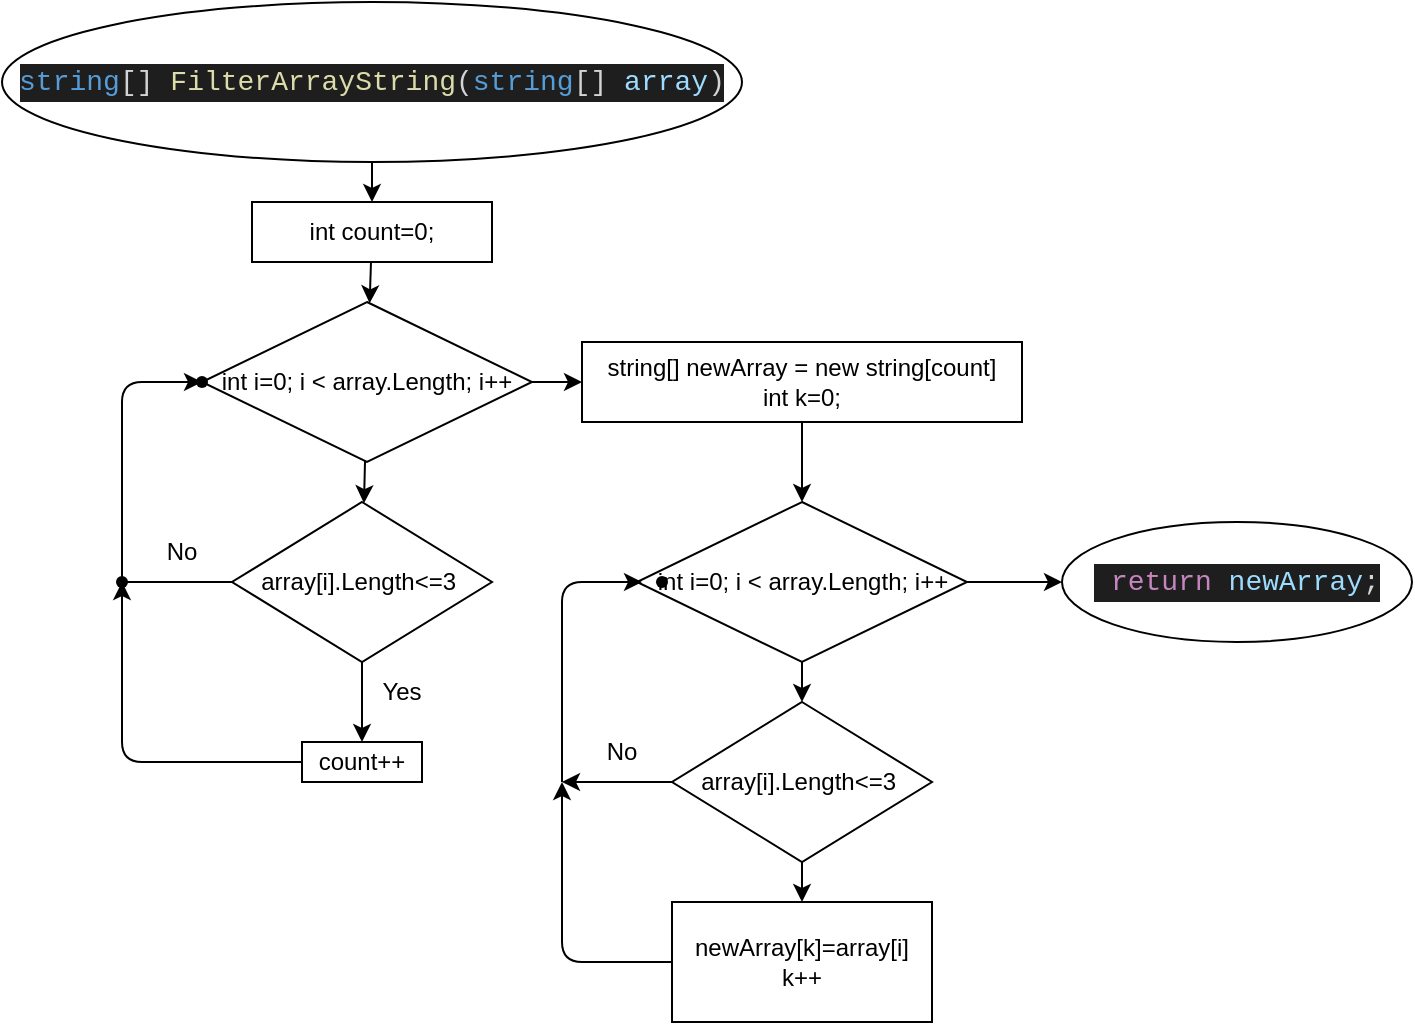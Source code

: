 <mxfile>
    <diagram id="4ZQF3cPdjCTzbG2sJdJI" name="Page-1">
        <mxGraphModel dx="769" dy="549" grid="1" gridSize="10" guides="1" tooltips="1" connect="1" arrows="1" fold="1" page="1" pageScale="1" pageWidth="827" pageHeight="1169" math="0" shadow="0">
            <root>
                <mxCell id="0"/>
                <mxCell id="1" parent="0"/>
                <mxCell id="26" value="" style="edgeStyle=none;html=1;" edge="1" parent="1" source="2" target="25">
                    <mxGeometry relative="1" as="geometry"/>
                </mxCell>
                <mxCell id="2" value="&lt;div style=&quot;color: rgb(212 , 212 , 212) ; background-color: rgb(30 , 30 , 30) ; font-family: &amp;#34;consolas&amp;#34; , &amp;#34;courier new&amp;#34; , monospace ; font-size: 14px ; line-height: 19px&quot;&gt;&lt;span style=&quot;color: #569cd6&quot;&gt;string&lt;/span&gt;[] &lt;span style=&quot;color: #dcdcaa&quot;&gt;FilterArrayString&lt;/span&gt;(&lt;span style=&quot;color: #569cd6&quot;&gt;string&lt;/span&gt;[] &lt;span style=&quot;color: #9cdcfe&quot;&gt;array&lt;/span&gt;)&lt;/div&gt;" style="ellipse;whiteSpace=wrap;html=1;" parent="1" vertex="1">
                    <mxGeometry x="210" y="10" width="370" height="80" as="geometry"/>
                </mxCell>
                <mxCell id="28" value="" style="edgeStyle=none;html=1;" edge="1" parent="1" source="25" target="27">
                    <mxGeometry relative="1" as="geometry"/>
                </mxCell>
                <mxCell id="25" value="int count=0;" style="whiteSpace=wrap;html=1;" vertex="1" parent="1">
                    <mxGeometry x="335" y="110" width="120" height="30" as="geometry"/>
                </mxCell>
                <mxCell id="30" value="" style="edgeStyle=none;html=1;" edge="1" parent="1" source="27" target="29">
                    <mxGeometry relative="1" as="geometry"/>
                </mxCell>
                <mxCell id="41" value="" style="edgeStyle=none;html=1;" edge="1" parent="1" source="27" target="40">
                    <mxGeometry relative="1" as="geometry"/>
                </mxCell>
                <mxCell id="27" value="int i=0; i &amp;lt; array.Length; i++" style="rhombus;whiteSpace=wrap;html=1;" vertex="1" parent="1">
                    <mxGeometry x="310" y="160" width="165" height="80" as="geometry"/>
                </mxCell>
                <mxCell id="32" value="" style="edgeStyle=none;html=1;" edge="1" parent="1" source="29" target="31">
                    <mxGeometry relative="1" as="geometry"/>
                </mxCell>
                <mxCell id="34" value="" style="edgeStyle=none;html=1;startArrow=none;" edge="1" parent="1" source="35" target="33">
                    <mxGeometry relative="1" as="geometry">
                        <Array as="points">
                            <mxPoint x="270" y="200"/>
                        </Array>
                    </mxGeometry>
                </mxCell>
                <mxCell id="29" value="array[i].Length&amp;lt;=3&amp;nbsp;" style="rhombus;whiteSpace=wrap;html=1;" vertex="1" parent="1">
                    <mxGeometry x="325" y="260" width="130" height="80" as="geometry"/>
                </mxCell>
                <mxCell id="36" value="" style="edgeStyle=none;html=1;" edge="1" parent="1" source="31" target="35">
                    <mxGeometry relative="1" as="geometry">
                        <Array as="points">
                            <mxPoint x="270" y="390"/>
                        </Array>
                    </mxGeometry>
                </mxCell>
                <mxCell id="31" value="count++" style="whiteSpace=wrap;html=1;" vertex="1" parent="1">
                    <mxGeometry x="360" y="380" width="60" height="20" as="geometry"/>
                </mxCell>
                <mxCell id="33" value="" style="shape=waypoint;sketch=0;size=6;pointerEvents=1;points=[];fillColor=default;resizable=0;rotatable=0;perimeter=centerPerimeter;snapToPoint=1;" vertex="1" parent="1">
                    <mxGeometry x="290" y="180" width="40" height="40" as="geometry"/>
                </mxCell>
                <mxCell id="35" value="" style="shape=waypoint;sketch=0;size=6;pointerEvents=1;points=[];fillColor=default;resizable=0;rotatable=0;perimeter=centerPerimeter;snapToPoint=1;" vertex="1" parent="1">
                    <mxGeometry x="250" y="280" width="40" height="40" as="geometry"/>
                </mxCell>
                <mxCell id="37" value="" style="edgeStyle=none;html=1;endArrow=none;" edge="1" parent="1" source="29" target="35">
                    <mxGeometry relative="1" as="geometry">
                        <mxPoint x="325" y="300" as="sourcePoint"/>
                        <mxPoint x="310" y="200" as="targetPoint"/>
                        <Array as="points">
                            <mxPoint x="270" y="300"/>
                        </Array>
                    </mxGeometry>
                </mxCell>
                <mxCell id="38" value="Yes" style="text;html=1;strokeColor=none;fillColor=none;align=center;verticalAlign=middle;whiteSpace=wrap;rounded=0;" vertex="1" parent="1">
                    <mxGeometry x="380" y="340" width="60" height="30" as="geometry"/>
                </mxCell>
                <mxCell id="39" value="No" style="text;html=1;strokeColor=none;fillColor=none;align=center;verticalAlign=middle;whiteSpace=wrap;rounded=0;" vertex="1" parent="1">
                    <mxGeometry x="270" y="270" width="60" height="30" as="geometry"/>
                </mxCell>
                <mxCell id="53" value="" style="edgeStyle=none;html=1;" edge="1" parent="1" source="40" target="43">
                    <mxGeometry relative="1" as="geometry"/>
                </mxCell>
                <mxCell id="40" value="string[] newArray = new string[count]&lt;br&gt;int k=0;" style="whiteSpace=wrap;html=1;" vertex="1" parent="1">
                    <mxGeometry x="500" y="180" width="220" height="40" as="geometry"/>
                </mxCell>
                <mxCell id="42" value="" style="edgeStyle=none;html=1;" edge="1" parent="1" source="43" target="46">
                    <mxGeometry relative="1" as="geometry"/>
                </mxCell>
                <mxCell id="57" value="" style="edgeStyle=none;html=1;" edge="1" parent="1" source="43" target="56">
                    <mxGeometry relative="1" as="geometry"/>
                </mxCell>
                <mxCell id="43" value="int i=0; i &amp;lt; array.Length; i++" style="rhombus;whiteSpace=wrap;html=1;" vertex="1" parent="1">
                    <mxGeometry x="527.5" y="260" width="165" height="80" as="geometry"/>
                </mxCell>
                <mxCell id="44" value="" style="edgeStyle=none;html=1;" edge="1" parent="1" source="46" target="48">
                    <mxGeometry relative="1" as="geometry"/>
                </mxCell>
                <mxCell id="45" value="" style="edgeStyle=none;html=1;startArrow=none;" edge="1" parent="1">
                    <mxGeometry relative="1" as="geometry">
                        <Array as="points">
                            <mxPoint x="490" y="300"/>
                        </Array>
                        <mxPoint x="490" y="400" as="sourcePoint"/>
                        <mxPoint x="530" y="300" as="targetPoint"/>
                    </mxGeometry>
                </mxCell>
                <mxCell id="55" value="" style="edgeStyle=none;html=1;" edge="1" parent="1" source="46">
                    <mxGeometry relative="1" as="geometry">
                        <mxPoint x="490" y="400" as="targetPoint"/>
                    </mxGeometry>
                </mxCell>
                <mxCell id="46" value="array[i].Length&amp;lt;=3&amp;nbsp;" style="rhombus;whiteSpace=wrap;html=1;" vertex="1" parent="1">
                    <mxGeometry x="545" y="360" width="130" height="80" as="geometry"/>
                </mxCell>
                <mxCell id="47" value="" style="edgeStyle=none;html=1;exitX=0;exitY=0.5;exitDx=0;exitDy=0;" edge="1" parent="1" source="48">
                    <mxGeometry relative="1" as="geometry">
                        <Array as="points">
                            <mxPoint x="490" y="490"/>
                        </Array>
                        <mxPoint x="570" y="490" as="sourcePoint"/>
                        <mxPoint x="490" y="400" as="targetPoint"/>
                    </mxGeometry>
                </mxCell>
                <mxCell id="48" value="newArray[k]=array[i]&lt;br&gt;k++" style="whiteSpace=wrap;html=1;" vertex="1" parent="1">
                    <mxGeometry x="545" y="460" width="130" height="60" as="geometry"/>
                </mxCell>
                <mxCell id="49" value="" style="shape=waypoint;sketch=0;size=6;pointerEvents=1;points=[];fillColor=default;resizable=0;rotatable=0;perimeter=centerPerimeter;snapToPoint=1;" vertex="1" parent="1">
                    <mxGeometry x="520" y="280" width="40" height="40" as="geometry"/>
                </mxCell>
                <mxCell id="52" value="No" style="text;html=1;strokeColor=none;fillColor=none;align=center;verticalAlign=middle;whiteSpace=wrap;rounded=0;" vertex="1" parent="1">
                    <mxGeometry x="490" y="370" width="60" height="30" as="geometry"/>
                </mxCell>
                <mxCell id="56" value="&lt;div style=&quot;color: rgb(212 , 212 , 212) ; background-color: rgb(30 , 30 , 30) ; font-family: &amp;#34;consolas&amp;#34; , &amp;#34;courier new&amp;#34; , monospace ; font-size: 14px ; line-height: 19px&quot;&gt;&amp;nbsp;&lt;span style=&quot;color: #c586c0&quot;&gt;return&lt;/span&gt; &lt;span style=&quot;color: #9cdcfe&quot;&gt;newArray&lt;/span&gt;;&lt;/div&gt;" style="ellipse;whiteSpace=wrap;html=1;" vertex="1" parent="1">
                    <mxGeometry x="740" y="270" width="175" height="60" as="geometry"/>
                </mxCell>
            </root>
        </mxGraphModel>
    </diagram>
</mxfile>